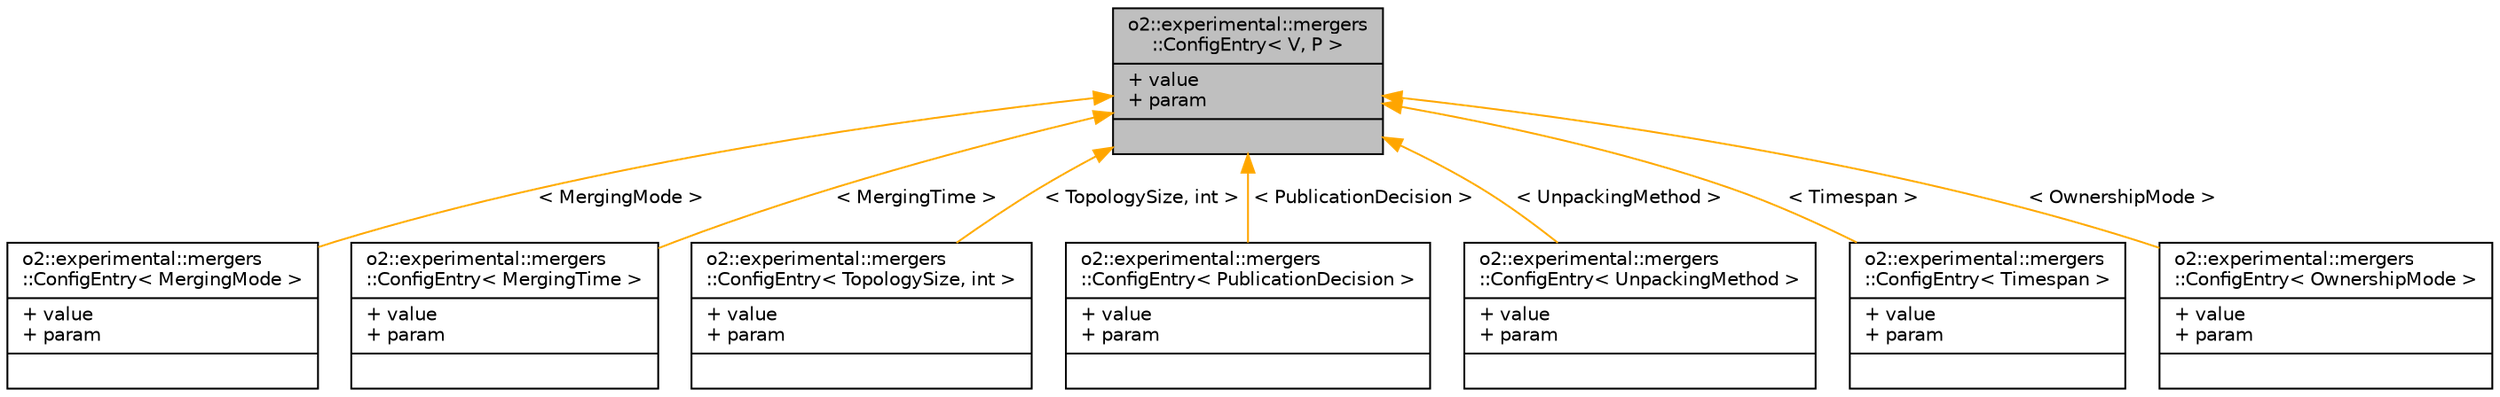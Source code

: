 digraph "o2::experimental::mergers::ConfigEntry&lt; V, P &gt;"
{
 // INTERACTIVE_SVG=YES
  bgcolor="transparent";
  edge [fontname="Helvetica",fontsize="10",labelfontname="Helvetica",labelfontsize="10"];
  node [fontname="Helvetica",fontsize="10",shape=record];
  Node1 [label="{o2::experimental::mergers\l::ConfigEntry\< V, P \>\n|+ value\l+ param\l|}",height=0.2,width=0.4,color="black", fillcolor="grey75", style="filled", fontcolor="black"];
  Node1 -> Node2 [dir="back",color="orange",fontsize="10",style="solid",label=" \< MergingMode \>" ,fontname="Helvetica"];
  Node2 [label="{o2::experimental::mergers\l::ConfigEntry\< MergingMode \>\n|+ value\l+ param\l|}",height=0.2,width=0.4,color="black",URL="$d3/d80/structo2_1_1experimental_1_1mergers_1_1ConfigEntry.html"];
  Node1 -> Node3 [dir="back",color="orange",fontsize="10",style="solid",label=" \< MergingTime \>" ,fontname="Helvetica"];
  Node3 [label="{o2::experimental::mergers\l::ConfigEntry\< MergingTime \>\n|+ value\l+ param\l|}",height=0.2,width=0.4,color="black",URL="$d3/d80/structo2_1_1experimental_1_1mergers_1_1ConfigEntry.html"];
  Node1 -> Node4 [dir="back",color="orange",fontsize="10",style="solid",label=" \< TopologySize, int \>" ,fontname="Helvetica"];
  Node4 [label="{o2::experimental::mergers\l::ConfigEntry\< TopologySize, int \>\n|+ value\l+ param\l|}",height=0.2,width=0.4,color="black",URL="$d3/d80/structo2_1_1experimental_1_1mergers_1_1ConfigEntry.html"];
  Node1 -> Node5 [dir="back",color="orange",fontsize="10",style="solid",label=" \< PublicationDecision \>" ,fontname="Helvetica"];
  Node5 [label="{o2::experimental::mergers\l::ConfigEntry\< PublicationDecision \>\n|+ value\l+ param\l|}",height=0.2,width=0.4,color="black",URL="$d3/d80/structo2_1_1experimental_1_1mergers_1_1ConfigEntry.html"];
  Node1 -> Node6 [dir="back",color="orange",fontsize="10",style="solid",label=" \< UnpackingMethod \>" ,fontname="Helvetica"];
  Node6 [label="{o2::experimental::mergers\l::ConfigEntry\< UnpackingMethod \>\n|+ value\l+ param\l|}",height=0.2,width=0.4,color="black",URL="$d3/d80/structo2_1_1experimental_1_1mergers_1_1ConfigEntry.html"];
  Node1 -> Node7 [dir="back",color="orange",fontsize="10",style="solid",label=" \< Timespan \>" ,fontname="Helvetica"];
  Node7 [label="{o2::experimental::mergers\l::ConfigEntry\< Timespan \>\n|+ value\l+ param\l|}",height=0.2,width=0.4,color="black",URL="$d3/d80/structo2_1_1experimental_1_1mergers_1_1ConfigEntry.html"];
  Node1 -> Node8 [dir="back",color="orange",fontsize="10",style="solid",label=" \< OwnershipMode \>" ,fontname="Helvetica"];
  Node8 [label="{o2::experimental::mergers\l::ConfigEntry\< OwnershipMode \>\n|+ value\l+ param\l|}",height=0.2,width=0.4,color="black",URL="$d3/d80/structo2_1_1experimental_1_1mergers_1_1ConfigEntry.html"];
}

